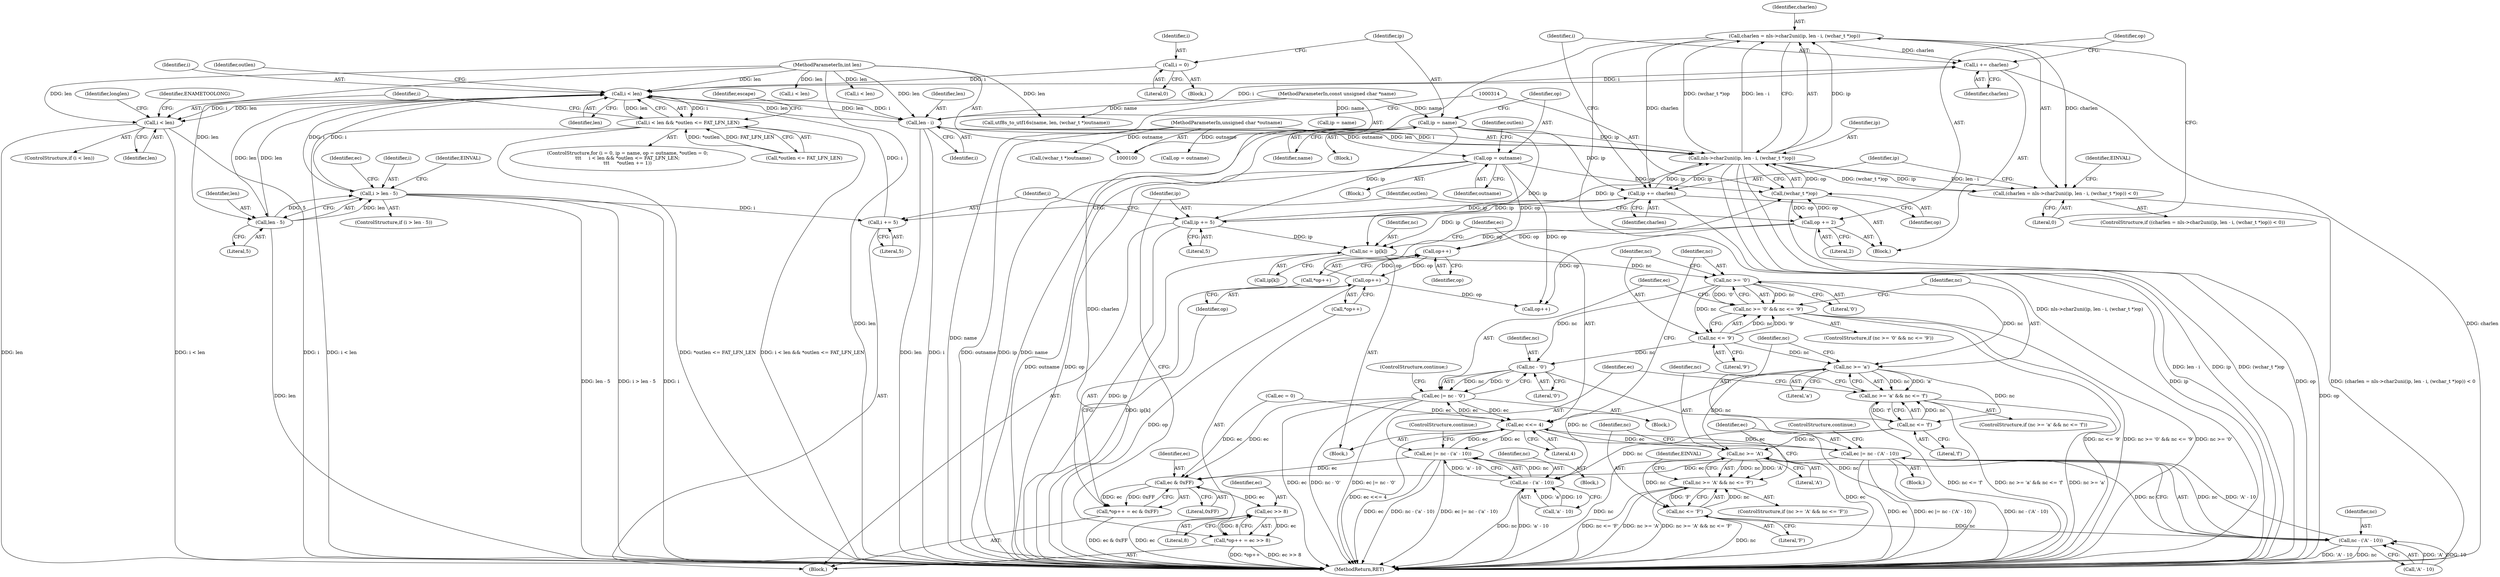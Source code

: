 digraph "0_linux_0720a06a7518c9d0c0125bd5d1f3b6264c55c3dd_0@integer" {
"1000306" [label="(Call,charlen = nls->char2uni(ip, len - i, (wchar_t *)op))"];
"1000308" [label="(Call,nls->char2uni(ip, len - i, (wchar_t *)op))"];
"1000168" [label="(Call,ip = name)"];
"1000101" [label="(MethodParameterIn,const unsigned char *name)"];
"1000296" [label="(Call,ip += 5)"];
"1000320" [label="(Call,ip += charlen)"];
"1000306" [label="(Call,charlen = nls->char2uni(ip, len - i, (wchar_t *)op))"];
"1000310" [label="(Call,len - i)"];
"1000180" [label="(Call,i < len)"];
"1000299" [label="(Call,i += 5)"];
"1000201" [label="(Call,i > len - 5)"];
"1000203" [label="(Call,len - 5)"];
"1000102" [label="(MethodParameterIn,int len)"];
"1000323" [label="(Call,i += charlen)"];
"1000164" [label="(Call,i = 0)"];
"1000313" [label="(Call,(wchar_t *)op)"];
"1000291" [label="(Call,op++)"];
"1000284" [label="(Call,op++)"];
"1000172" [label="(Call,op = outname)"];
"1000103" [label="(MethodParameterIn,unsigned char *outname)"];
"1000326" [label="(Call,op += 2)"];
"1000305" [label="(Call,(charlen = nls->char2uni(ip, len - i, (wchar_t *)op)) < 0)"];
"1000222" [label="(Call,nc = ip[k])"];
"1000232" [label="(Call,nc >= '0')"];
"1000231" [label="(Call,nc >= '0' && nc <= '9')"];
"1000235" [label="(Call,nc <= '9')"];
"1000241" [label="(Call,nc - '0')"];
"1000239" [label="(Call,ec |= nc - '0')"];
"1000227" [label="(Call,ec <<= 4)"];
"1000254" [label="(Call,ec |= nc - ('a' - 10))"];
"1000286" [label="(Call,ec & 0xFF)"];
"1000282" [label="(Call,*op++ = ec & 0xFF)"];
"1000293" [label="(Call,ec >> 8)"];
"1000289" [label="(Call,*op++ = ec >> 8)"];
"1000271" [label="(Call,ec |= nc - ('A' - 10))"];
"1000247" [label="(Call,nc >= 'a')"];
"1000246" [label="(Call,nc >= 'a' && nc <= 'f')"];
"1000250" [label="(Call,nc <= 'f')"];
"1000256" [label="(Call,nc - ('a' - 10))"];
"1000264" [label="(Call,nc >= 'A')"];
"1000263" [label="(Call,nc >= 'A' && nc <= 'F')"];
"1000267" [label="(Call,nc <= 'F')"];
"1000273" [label="(Call,nc - ('A' - 10))"];
"1000179" [label="(Call,i < len && *outlen <= FAT_LFN_LEN)"];
"1000330" [label="(Call,i < len)"];
"1000173" [label="(Identifier,op)"];
"1000102" [label="(MethodParameterIn,int len)"];
"1000348" [label="(Call,op = outname)"];
"1000295" [label="(Literal,8)"];
"1000222" [label="(Call,nc = ip[k])"];
"1000310" [label="(Call,len - i)"];
"1000320" [label="(Call,ip += charlen)"];
"1000273" [label="(Call,nc - ('A' - 10))"];
"1000200" [label="(ControlStructure,if (i > len - 5))"];
"1000174" [label="(Identifier,outname)"];
"1000242" [label="(Identifier,nc)"];
"1000315" [label="(Identifier,op)"];
"1000269" [label="(Literal,'F')"];
"1000328" [label="(Literal,2)"];
"1000307" [label="(Identifier,charlen)"];
"1000316" [label="(Literal,0)"];
"1000287" [label="(Identifier,ec)"];
"1000258" [label="(Call,'a' - 10)"];
"1000332" [label="(Identifier,len)"];
"1000103" [label="(MethodParameterIn,unsigned char *outname)"];
"1000321" [label="(Identifier,ip)"];
"1000298" [label="(Literal,5)"];
"1000329" [label="(ControlStructure,if (i < len))"];
"1000169" [label="(Identifier,ip)"];
"1000223" [label="(Identifier,nc)"];
"1000323" [label="(Call,i += charlen)"];
"1000356" [label="(Call,i < len)"];
"1000238" [label="(Block,)"];
"1000291" [label="(Call,op++)"];
"1000267" [label="(Call,nc <= 'F')"];
"1000392" [label="(Identifier,longlen)"];
"1000330" [label="(Call,i < len)"];
"1000306" [label="(Call,charlen = nls->char2uni(ip, len - i, (wchar_t *)op))"];
"1000266" [label="(Literal,'A')"];
"1000300" [label="(Identifier,i)"];
"1000384" [label="(Call,i < len)"];
"1000208" [label="(Identifier,EINVAL)"];
"1000231" [label="(Call,nc >= '0' && nc <= '9')"];
"1000194" [label="(Identifier,escape)"];
"1000270" [label="(Block,)"];
"1000236" [label="(Identifier,nc)"];
"1000253" [label="(Block,)"];
"1000272" [label="(Identifier,ec)"];
"1000251" [label="(Identifier,nc)"];
"1000268" [label="(Identifier,nc)"];
"1000264" [label="(Call,nc >= 'A')"];
"1000309" [label="(Identifier,ip)"];
"1000262" [label="(ControlStructure,if (nc >= 'A' && nc <= 'F'))"];
"1000235" [label="(Call,nc <= '9')"];
"1000289" [label="(Call,*op++ = ec >> 8)"];
"1000256" [label="(Call,nc - ('a' - 10))"];
"1000283" [label="(Call,*op++)"];
"1000304" [label="(ControlStructure,if ((charlen = nls->char2uni(ip, len - i, (wchar_t *)op)) < 0))"];
"1000286" [label="(Call,ec & 0xFF)"];
"1000284" [label="(Call,op++)"];
"1000201" [label="(Call,i > len - 5)"];
"1000303" [label="(Block,)"];
"1000403" [label="(Call,op++)"];
"1000285" [label="(Identifier,op)"];
"1000257" [label="(Identifier,nc)"];
"1000250" [label="(Call,nc <= 'f')"];
"1000189" [label="(Identifier,outlen)"];
"1000249" [label="(Literal,'a')"];
"1000239" [label="(Call,ec |= nc - '0')"];
"1000313" [label="(Call,(wchar_t *)op)"];
"1000281" [label="(Identifier,EINVAL)"];
"1000230" [label="(ControlStructure,if (nc >= '0' && nc <= '9'))"];
"1000322" [label="(Identifier,charlen)"];
"1000327" [label="(Identifier,op)"];
"1000221" [label="(Block,)"];
"1000124" [label="(Call,utf8s_to_utf16s(name, len, (wchar_t *)outname))"];
"1000335" [label="(Identifier,ENAMETOOLONG)"];
"1000229" [label="(Literal,4)"];
"1000177" [label="(Identifier,outlen)"];
"1000319" [label="(Identifier,EINVAL)"];
"1000255" [label="(Identifier,ec)"];
"1000244" [label="(ControlStructure,continue;)"];
"1000241" [label="(Call,nc - '0')"];
"1000210" [label="(Identifier,ec)"];
"1000233" [label="(Identifier,nc)"];
"1000274" [label="(Identifier,nc)"];
"1000232" [label="(Call,nc >= '0')"];
"1000246" [label="(Call,nc >= 'a' && nc <= 'f')"];
"1000162" [label="(ControlStructure,for (i = 0, ip = name, op = outname, *outlen = 0;\n\t\t\t     i < len && *outlen <= FAT_LFN_LEN;\n\t\t\t     *outlen += 1))"];
"1000202" [label="(Identifier,i)"];
"1000265" [label="(Identifier,nc)"];
"1000275" [label="(Call,'A' - 10)"];
"1000305" [label="(Call,(charlen = nls->char2uni(ip, len - i, (wchar_t *)op)) < 0)"];
"1000245" [label="(ControlStructure,if (nc >= 'a' && nc <= 'f'))"];
"1000308" [label="(Call,nls->char2uni(ip, len - i, (wchar_t *)op))"];
"1000290" [label="(Call,*op++)"];
"1000224" [label="(Call,ip[k])"];
"1000172" [label="(Call,op = outname)"];
"1000182" [label="(Identifier,len)"];
"1000293" [label="(Call,ec >> 8)"];
"1000204" [label="(Identifier,len)"];
"1000167" [label="(Block,)"];
"1000183" [label="(Call,*outlen <= FAT_LFN_LEN)"];
"1000247" [label="(Call,nc >= 'a')"];
"1000127" [label="(Call,(wchar_t *)outname)"];
"1000179" [label="(Call,i < len && *outlen <= FAT_LFN_LEN)"];
"1000234" [label="(Literal,'0')"];
"1000203" [label="(Call,len - 5)"];
"1000185" [label="(Identifier,outlen)"];
"1000163" [label="(Block,)"];
"1000294" [label="(Identifier,ec)"];
"1000180" [label="(Call,i < len)"];
"1000248" [label="(Identifier,nc)"];
"1000263" [label="(Call,nc >= 'A' && nc <= 'F')"];
"1000344" [label="(Call,ip = name)"];
"1000292" [label="(Identifier,op)"];
"1000240" [label="(Identifier,ec)"];
"1000170" [label="(Identifier,name)"];
"1000168" [label="(Call,ip = name)"];
"1000325" [label="(Identifier,charlen)"];
"1000326" [label="(Call,op += 2)"];
"1000324" [label="(Identifier,i)"];
"1000271" [label="(Call,ec |= nc - ('A' - 10))"];
"1000254" [label="(Call,ec |= nc - ('a' - 10))"];
"1000312" [label="(Identifier,i)"];
"1000296" [label="(Call,ip += 5)"];
"1000297" [label="(Identifier,ip)"];
"1000282" [label="(Call,*op++ = ec & 0xFF)"];
"1000199" [label="(Block,)"];
"1000331" [label="(Identifier,i)"];
"1000228" [label="(Identifier,ec)"];
"1000278" [label="(ControlStructure,continue;)"];
"1000101" [label="(MethodParameterIn,const unsigned char *name)"];
"1000261" [label="(ControlStructure,continue;)"];
"1000205" [label="(Literal,5)"];
"1000252" [label="(Literal,'f')"];
"1000455" [label="(MethodReturn,RET)"];
"1000299" [label="(Call,i += 5)"];
"1000237" [label="(Literal,'9')"];
"1000311" [label="(Identifier,len)"];
"1000227" [label="(Call,ec <<= 4)"];
"1000171" [label="(Block,)"];
"1000181" [label="(Identifier,i)"];
"1000288" [label="(Literal,0xFF)"];
"1000209" [label="(Call,ec = 0)"];
"1000166" [label="(Literal,0)"];
"1000165" [label="(Identifier,i)"];
"1000164" [label="(Call,i = 0)"];
"1000301" [label="(Literal,5)"];
"1000243" [label="(Literal,'0')"];
"1000306" -> "1000305"  [label="AST: "];
"1000306" -> "1000308"  [label="CFG: "];
"1000307" -> "1000306"  [label="AST: "];
"1000308" -> "1000306"  [label="AST: "];
"1000316" -> "1000306"  [label="CFG: "];
"1000306" -> "1000455"  [label="DDG: charlen"];
"1000306" -> "1000455"  [label="DDG: nls->char2uni(ip, len - i, (wchar_t *)op)"];
"1000306" -> "1000305"  [label="DDG: charlen"];
"1000308" -> "1000306"  [label="DDG: ip"];
"1000308" -> "1000306"  [label="DDG: len - i"];
"1000308" -> "1000306"  [label="DDG: (wchar_t *)op"];
"1000306" -> "1000320"  [label="DDG: charlen"];
"1000306" -> "1000323"  [label="DDG: charlen"];
"1000308" -> "1000313"  [label="CFG: "];
"1000309" -> "1000308"  [label="AST: "];
"1000310" -> "1000308"  [label="AST: "];
"1000313" -> "1000308"  [label="AST: "];
"1000308" -> "1000455"  [label="DDG: len - i"];
"1000308" -> "1000455"  [label="DDG: ip"];
"1000308" -> "1000455"  [label="DDG: (wchar_t *)op"];
"1000308" -> "1000305"  [label="DDG: ip"];
"1000308" -> "1000305"  [label="DDG: len - i"];
"1000308" -> "1000305"  [label="DDG: (wchar_t *)op"];
"1000168" -> "1000308"  [label="DDG: ip"];
"1000296" -> "1000308"  [label="DDG: ip"];
"1000320" -> "1000308"  [label="DDG: ip"];
"1000310" -> "1000308"  [label="DDG: len"];
"1000310" -> "1000308"  [label="DDG: i"];
"1000313" -> "1000308"  [label="DDG: op"];
"1000308" -> "1000320"  [label="DDG: ip"];
"1000168" -> "1000167"  [label="AST: "];
"1000168" -> "1000170"  [label="CFG: "];
"1000169" -> "1000168"  [label="AST: "];
"1000170" -> "1000168"  [label="AST: "];
"1000173" -> "1000168"  [label="CFG: "];
"1000168" -> "1000455"  [label="DDG: ip"];
"1000168" -> "1000455"  [label="DDG: name"];
"1000101" -> "1000168"  [label="DDG: name"];
"1000168" -> "1000222"  [label="DDG: ip"];
"1000168" -> "1000296"  [label="DDG: ip"];
"1000168" -> "1000320"  [label="DDG: ip"];
"1000101" -> "1000100"  [label="AST: "];
"1000101" -> "1000455"  [label="DDG: name"];
"1000101" -> "1000124"  [label="DDG: name"];
"1000101" -> "1000344"  [label="DDG: name"];
"1000296" -> "1000199"  [label="AST: "];
"1000296" -> "1000298"  [label="CFG: "];
"1000297" -> "1000296"  [label="AST: "];
"1000298" -> "1000296"  [label="AST: "];
"1000300" -> "1000296"  [label="CFG: "];
"1000296" -> "1000455"  [label="DDG: ip"];
"1000296" -> "1000222"  [label="DDG: ip"];
"1000320" -> "1000296"  [label="DDG: ip"];
"1000296" -> "1000320"  [label="DDG: ip"];
"1000320" -> "1000303"  [label="AST: "];
"1000320" -> "1000322"  [label="CFG: "];
"1000321" -> "1000320"  [label="AST: "];
"1000322" -> "1000320"  [label="AST: "];
"1000324" -> "1000320"  [label="CFG: "];
"1000320" -> "1000455"  [label="DDG: ip"];
"1000320" -> "1000222"  [label="DDG: ip"];
"1000310" -> "1000312"  [label="CFG: "];
"1000311" -> "1000310"  [label="AST: "];
"1000312" -> "1000310"  [label="AST: "];
"1000314" -> "1000310"  [label="CFG: "];
"1000310" -> "1000455"  [label="DDG: i"];
"1000310" -> "1000455"  [label="DDG: len"];
"1000310" -> "1000180"  [label="DDG: len"];
"1000180" -> "1000310"  [label="DDG: len"];
"1000180" -> "1000310"  [label="DDG: i"];
"1000102" -> "1000310"  [label="DDG: len"];
"1000310" -> "1000323"  [label="DDG: i"];
"1000180" -> "1000179"  [label="AST: "];
"1000180" -> "1000182"  [label="CFG: "];
"1000181" -> "1000180"  [label="AST: "];
"1000182" -> "1000180"  [label="AST: "];
"1000185" -> "1000180"  [label="CFG: "];
"1000179" -> "1000180"  [label="CFG: "];
"1000180" -> "1000179"  [label="DDG: i"];
"1000180" -> "1000179"  [label="DDG: len"];
"1000299" -> "1000180"  [label="DDG: i"];
"1000323" -> "1000180"  [label="DDG: i"];
"1000201" -> "1000180"  [label="DDG: i"];
"1000164" -> "1000180"  [label="DDG: i"];
"1000203" -> "1000180"  [label="DDG: len"];
"1000102" -> "1000180"  [label="DDG: len"];
"1000180" -> "1000201"  [label="DDG: i"];
"1000180" -> "1000203"  [label="DDG: len"];
"1000180" -> "1000330"  [label="DDG: i"];
"1000180" -> "1000330"  [label="DDG: len"];
"1000299" -> "1000199"  [label="AST: "];
"1000299" -> "1000301"  [label="CFG: "];
"1000300" -> "1000299"  [label="AST: "];
"1000301" -> "1000299"  [label="AST: "];
"1000189" -> "1000299"  [label="CFG: "];
"1000201" -> "1000299"  [label="DDG: i"];
"1000201" -> "1000200"  [label="AST: "];
"1000201" -> "1000203"  [label="CFG: "];
"1000202" -> "1000201"  [label="AST: "];
"1000203" -> "1000201"  [label="AST: "];
"1000208" -> "1000201"  [label="CFG: "];
"1000210" -> "1000201"  [label="CFG: "];
"1000201" -> "1000455"  [label="DDG: i > len - 5"];
"1000201" -> "1000455"  [label="DDG: len - 5"];
"1000201" -> "1000455"  [label="DDG: i"];
"1000203" -> "1000201"  [label="DDG: len"];
"1000203" -> "1000201"  [label="DDG: 5"];
"1000203" -> "1000205"  [label="CFG: "];
"1000204" -> "1000203"  [label="AST: "];
"1000205" -> "1000203"  [label="AST: "];
"1000203" -> "1000455"  [label="DDG: len"];
"1000102" -> "1000203"  [label="DDG: len"];
"1000102" -> "1000100"  [label="AST: "];
"1000102" -> "1000455"  [label="DDG: len"];
"1000102" -> "1000124"  [label="DDG: len"];
"1000102" -> "1000330"  [label="DDG: len"];
"1000102" -> "1000356"  [label="DDG: len"];
"1000102" -> "1000384"  [label="DDG: len"];
"1000323" -> "1000303"  [label="AST: "];
"1000323" -> "1000325"  [label="CFG: "];
"1000324" -> "1000323"  [label="AST: "];
"1000325" -> "1000323"  [label="AST: "];
"1000327" -> "1000323"  [label="CFG: "];
"1000323" -> "1000455"  [label="DDG: charlen"];
"1000164" -> "1000163"  [label="AST: "];
"1000164" -> "1000166"  [label="CFG: "];
"1000165" -> "1000164"  [label="AST: "];
"1000166" -> "1000164"  [label="AST: "];
"1000169" -> "1000164"  [label="CFG: "];
"1000313" -> "1000315"  [label="CFG: "];
"1000314" -> "1000313"  [label="AST: "];
"1000315" -> "1000313"  [label="AST: "];
"1000313" -> "1000455"  [label="DDG: op"];
"1000291" -> "1000313"  [label="DDG: op"];
"1000172" -> "1000313"  [label="DDG: op"];
"1000326" -> "1000313"  [label="DDG: op"];
"1000313" -> "1000326"  [label="DDG: op"];
"1000291" -> "1000290"  [label="AST: "];
"1000291" -> "1000292"  [label="CFG: "];
"1000292" -> "1000291"  [label="AST: "];
"1000290" -> "1000291"  [label="CFG: "];
"1000291" -> "1000455"  [label="DDG: op"];
"1000291" -> "1000284"  [label="DDG: op"];
"1000284" -> "1000291"  [label="DDG: op"];
"1000291" -> "1000403"  [label="DDG: op"];
"1000284" -> "1000283"  [label="AST: "];
"1000284" -> "1000285"  [label="CFG: "];
"1000285" -> "1000284"  [label="AST: "];
"1000283" -> "1000284"  [label="CFG: "];
"1000172" -> "1000284"  [label="DDG: op"];
"1000326" -> "1000284"  [label="DDG: op"];
"1000172" -> "1000171"  [label="AST: "];
"1000172" -> "1000174"  [label="CFG: "];
"1000173" -> "1000172"  [label="AST: "];
"1000174" -> "1000172"  [label="AST: "];
"1000177" -> "1000172"  [label="CFG: "];
"1000172" -> "1000455"  [label="DDG: op"];
"1000172" -> "1000455"  [label="DDG: outname"];
"1000103" -> "1000172"  [label="DDG: outname"];
"1000172" -> "1000403"  [label="DDG: op"];
"1000103" -> "1000100"  [label="AST: "];
"1000103" -> "1000455"  [label="DDG: outname"];
"1000103" -> "1000127"  [label="DDG: outname"];
"1000103" -> "1000348"  [label="DDG: outname"];
"1000326" -> "1000303"  [label="AST: "];
"1000326" -> "1000328"  [label="CFG: "];
"1000327" -> "1000326"  [label="AST: "];
"1000328" -> "1000326"  [label="AST: "];
"1000189" -> "1000326"  [label="CFG: "];
"1000326" -> "1000455"  [label="DDG: op"];
"1000326" -> "1000403"  [label="DDG: op"];
"1000305" -> "1000304"  [label="AST: "];
"1000305" -> "1000316"  [label="CFG: "];
"1000316" -> "1000305"  [label="AST: "];
"1000319" -> "1000305"  [label="CFG: "];
"1000321" -> "1000305"  [label="CFG: "];
"1000305" -> "1000455"  [label="DDG: (charlen = nls->char2uni(ip, len - i, (wchar_t *)op)) < 0"];
"1000222" -> "1000221"  [label="AST: "];
"1000222" -> "1000224"  [label="CFG: "];
"1000223" -> "1000222"  [label="AST: "];
"1000224" -> "1000222"  [label="AST: "];
"1000228" -> "1000222"  [label="CFG: "];
"1000222" -> "1000455"  [label="DDG: ip[k]"];
"1000222" -> "1000232"  [label="DDG: nc"];
"1000232" -> "1000231"  [label="AST: "];
"1000232" -> "1000234"  [label="CFG: "];
"1000233" -> "1000232"  [label="AST: "];
"1000234" -> "1000232"  [label="AST: "];
"1000236" -> "1000232"  [label="CFG: "];
"1000231" -> "1000232"  [label="CFG: "];
"1000232" -> "1000231"  [label="DDG: nc"];
"1000232" -> "1000231"  [label="DDG: '0'"];
"1000232" -> "1000235"  [label="DDG: nc"];
"1000232" -> "1000241"  [label="DDG: nc"];
"1000232" -> "1000247"  [label="DDG: nc"];
"1000231" -> "1000230"  [label="AST: "];
"1000231" -> "1000235"  [label="CFG: "];
"1000235" -> "1000231"  [label="AST: "];
"1000240" -> "1000231"  [label="CFG: "];
"1000248" -> "1000231"  [label="CFG: "];
"1000231" -> "1000455"  [label="DDG: nc <= '9'"];
"1000231" -> "1000455"  [label="DDG: nc >= '0' && nc <= '9'"];
"1000231" -> "1000455"  [label="DDG: nc >= '0'"];
"1000235" -> "1000231"  [label="DDG: nc"];
"1000235" -> "1000231"  [label="DDG: '9'"];
"1000235" -> "1000237"  [label="CFG: "];
"1000236" -> "1000235"  [label="AST: "];
"1000237" -> "1000235"  [label="AST: "];
"1000235" -> "1000241"  [label="DDG: nc"];
"1000235" -> "1000247"  [label="DDG: nc"];
"1000241" -> "1000239"  [label="AST: "];
"1000241" -> "1000243"  [label="CFG: "];
"1000242" -> "1000241"  [label="AST: "];
"1000243" -> "1000241"  [label="AST: "];
"1000239" -> "1000241"  [label="CFG: "];
"1000241" -> "1000455"  [label="DDG: nc"];
"1000241" -> "1000239"  [label="DDG: nc"];
"1000241" -> "1000239"  [label="DDG: '0'"];
"1000239" -> "1000238"  [label="AST: "];
"1000240" -> "1000239"  [label="AST: "];
"1000244" -> "1000239"  [label="CFG: "];
"1000239" -> "1000455"  [label="DDG: ec |= nc - '0'"];
"1000239" -> "1000455"  [label="DDG: ec"];
"1000239" -> "1000455"  [label="DDG: nc - '0'"];
"1000239" -> "1000227"  [label="DDG: ec"];
"1000227" -> "1000239"  [label="DDG: ec"];
"1000239" -> "1000286"  [label="DDG: ec"];
"1000227" -> "1000221"  [label="AST: "];
"1000227" -> "1000229"  [label="CFG: "];
"1000228" -> "1000227"  [label="AST: "];
"1000229" -> "1000227"  [label="AST: "];
"1000233" -> "1000227"  [label="CFG: "];
"1000227" -> "1000455"  [label="DDG: ec <<= 4"];
"1000227" -> "1000455"  [label="DDG: ec"];
"1000209" -> "1000227"  [label="DDG: ec"];
"1000254" -> "1000227"  [label="DDG: ec"];
"1000271" -> "1000227"  [label="DDG: ec"];
"1000227" -> "1000254"  [label="DDG: ec"];
"1000227" -> "1000271"  [label="DDG: ec"];
"1000254" -> "1000253"  [label="AST: "];
"1000254" -> "1000256"  [label="CFG: "];
"1000255" -> "1000254"  [label="AST: "];
"1000256" -> "1000254"  [label="AST: "];
"1000261" -> "1000254"  [label="CFG: "];
"1000254" -> "1000455"  [label="DDG: ec"];
"1000254" -> "1000455"  [label="DDG: ec |= nc - ('a' - 10)"];
"1000254" -> "1000455"  [label="DDG: nc - ('a' - 10)"];
"1000256" -> "1000254"  [label="DDG: nc"];
"1000256" -> "1000254"  [label="DDG: 'a' - 10"];
"1000254" -> "1000286"  [label="DDG: ec"];
"1000286" -> "1000282"  [label="AST: "];
"1000286" -> "1000288"  [label="CFG: "];
"1000287" -> "1000286"  [label="AST: "];
"1000288" -> "1000286"  [label="AST: "];
"1000282" -> "1000286"  [label="CFG: "];
"1000286" -> "1000282"  [label="DDG: ec"];
"1000286" -> "1000282"  [label="DDG: 0xFF"];
"1000209" -> "1000286"  [label="DDG: ec"];
"1000271" -> "1000286"  [label="DDG: ec"];
"1000286" -> "1000293"  [label="DDG: ec"];
"1000282" -> "1000199"  [label="AST: "];
"1000283" -> "1000282"  [label="AST: "];
"1000292" -> "1000282"  [label="CFG: "];
"1000282" -> "1000455"  [label="DDG: ec & 0xFF"];
"1000293" -> "1000289"  [label="AST: "];
"1000293" -> "1000295"  [label="CFG: "];
"1000294" -> "1000293"  [label="AST: "];
"1000295" -> "1000293"  [label="AST: "];
"1000289" -> "1000293"  [label="CFG: "];
"1000293" -> "1000455"  [label="DDG: ec"];
"1000293" -> "1000289"  [label="DDG: ec"];
"1000293" -> "1000289"  [label="DDG: 8"];
"1000289" -> "1000199"  [label="AST: "];
"1000290" -> "1000289"  [label="AST: "];
"1000297" -> "1000289"  [label="CFG: "];
"1000289" -> "1000455"  [label="DDG: *op++"];
"1000289" -> "1000455"  [label="DDG: ec >> 8"];
"1000271" -> "1000270"  [label="AST: "];
"1000271" -> "1000273"  [label="CFG: "];
"1000272" -> "1000271"  [label="AST: "];
"1000273" -> "1000271"  [label="AST: "];
"1000278" -> "1000271"  [label="CFG: "];
"1000271" -> "1000455"  [label="DDG: nc - ('A' - 10)"];
"1000271" -> "1000455"  [label="DDG: ec"];
"1000271" -> "1000455"  [label="DDG: ec |= nc - ('A' - 10)"];
"1000273" -> "1000271"  [label="DDG: nc"];
"1000273" -> "1000271"  [label="DDG: 'A' - 10"];
"1000247" -> "1000246"  [label="AST: "];
"1000247" -> "1000249"  [label="CFG: "];
"1000248" -> "1000247"  [label="AST: "];
"1000249" -> "1000247"  [label="AST: "];
"1000251" -> "1000247"  [label="CFG: "];
"1000246" -> "1000247"  [label="CFG: "];
"1000247" -> "1000246"  [label="DDG: nc"];
"1000247" -> "1000246"  [label="DDG: 'a'"];
"1000247" -> "1000250"  [label="DDG: nc"];
"1000247" -> "1000256"  [label="DDG: nc"];
"1000247" -> "1000264"  [label="DDG: nc"];
"1000246" -> "1000245"  [label="AST: "];
"1000246" -> "1000250"  [label="CFG: "];
"1000250" -> "1000246"  [label="AST: "];
"1000255" -> "1000246"  [label="CFG: "];
"1000265" -> "1000246"  [label="CFG: "];
"1000246" -> "1000455"  [label="DDG: nc <= 'f'"];
"1000246" -> "1000455"  [label="DDG: nc >= 'a' && nc <= 'f'"];
"1000246" -> "1000455"  [label="DDG: nc >= 'a'"];
"1000250" -> "1000246"  [label="DDG: nc"];
"1000250" -> "1000246"  [label="DDG: 'f'"];
"1000250" -> "1000252"  [label="CFG: "];
"1000251" -> "1000250"  [label="AST: "];
"1000252" -> "1000250"  [label="AST: "];
"1000250" -> "1000256"  [label="DDG: nc"];
"1000250" -> "1000264"  [label="DDG: nc"];
"1000256" -> "1000258"  [label="CFG: "];
"1000257" -> "1000256"  [label="AST: "];
"1000258" -> "1000256"  [label="AST: "];
"1000256" -> "1000455"  [label="DDG: 'a' - 10"];
"1000256" -> "1000455"  [label="DDG: nc"];
"1000258" -> "1000256"  [label="DDG: 'a'"];
"1000258" -> "1000256"  [label="DDG: 10"];
"1000264" -> "1000263"  [label="AST: "];
"1000264" -> "1000266"  [label="CFG: "];
"1000265" -> "1000264"  [label="AST: "];
"1000266" -> "1000264"  [label="AST: "];
"1000268" -> "1000264"  [label="CFG: "];
"1000263" -> "1000264"  [label="CFG: "];
"1000264" -> "1000455"  [label="DDG: nc"];
"1000264" -> "1000263"  [label="DDG: nc"];
"1000264" -> "1000263"  [label="DDG: 'A'"];
"1000264" -> "1000267"  [label="DDG: nc"];
"1000264" -> "1000273"  [label="DDG: nc"];
"1000263" -> "1000262"  [label="AST: "];
"1000263" -> "1000267"  [label="CFG: "];
"1000267" -> "1000263"  [label="AST: "];
"1000272" -> "1000263"  [label="CFG: "];
"1000281" -> "1000263"  [label="CFG: "];
"1000263" -> "1000455"  [label="DDG: nc <= 'F'"];
"1000263" -> "1000455"  [label="DDG: nc >= 'A'"];
"1000263" -> "1000455"  [label="DDG: nc >= 'A' && nc <= 'F'"];
"1000267" -> "1000263"  [label="DDG: nc"];
"1000267" -> "1000263"  [label="DDG: 'F'"];
"1000267" -> "1000269"  [label="CFG: "];
"1000268" -> "1000267"  [label="AST: "];
"1000269" -> "1000267"  [label="AST: "];
"1000267" -> "1000455"  [label="DDG: nc"];
"1000267" -> "1000273"  [label="DDG: nc"];
"1000273" -> "1000275"  [label="CFG: "];
"1000274" -> "1000273"  [label="AST: "];
"1000275" -> "1000273"  [label="AST: "];
"1000273" -> "1000455"  [label="DDG: 'A' - 10"];
"1000273" -> "1000455"  [label="DDG: nc"];
"1000275" -> "1000273"  [label="DDG: 'A'"];
"1000275" -> "1000273"  [label="DDG: 10"];
"1000179" -> "1000162"  [label="AST: "];
"1000179" -> "1000183"  [label="CFG: "];
"1000183" -> "1000179"  [label="AST: "];
"1000194" -> "1000179"  [label="CFG: "];
"1000331" -> "1000179"  [label="CFG: "];
"1000179" -> "1000455"  [label="DDG: i < len && *outlen <= FAT_LFN_LEN"];
"1000179" -> "1000455"  [label="DDG: i < len"];
"1000179" -> "1000455"  [label="DDG: *outlen <= FAT_LFN_LEN"];
"1000183" -> "1000179"  [label="DDG: *outlen"];
"1000183" -> "1000179"  [label="DDG: FAT_LFN_LEN"];
"1000330" -> "1000329"  [label="AST: "];
"1000330" -> "1000332"  [label="CFG: "];
"1000331" -> "1000330"  [label="AST: "];
"1000332" -> "1000330"  [label="AST: "];
"1000335" -> "1000330"  [label="CFG: "];
"1000392" -> "1000330"  [label="CFG: "];
"1000330" -> "1000455"  [label="DDG: i"];
"1000330" -> "1000455"  [label="DDG: len"];
"1000330" -> "1000455"  [label="DDG: i < len"];
}
